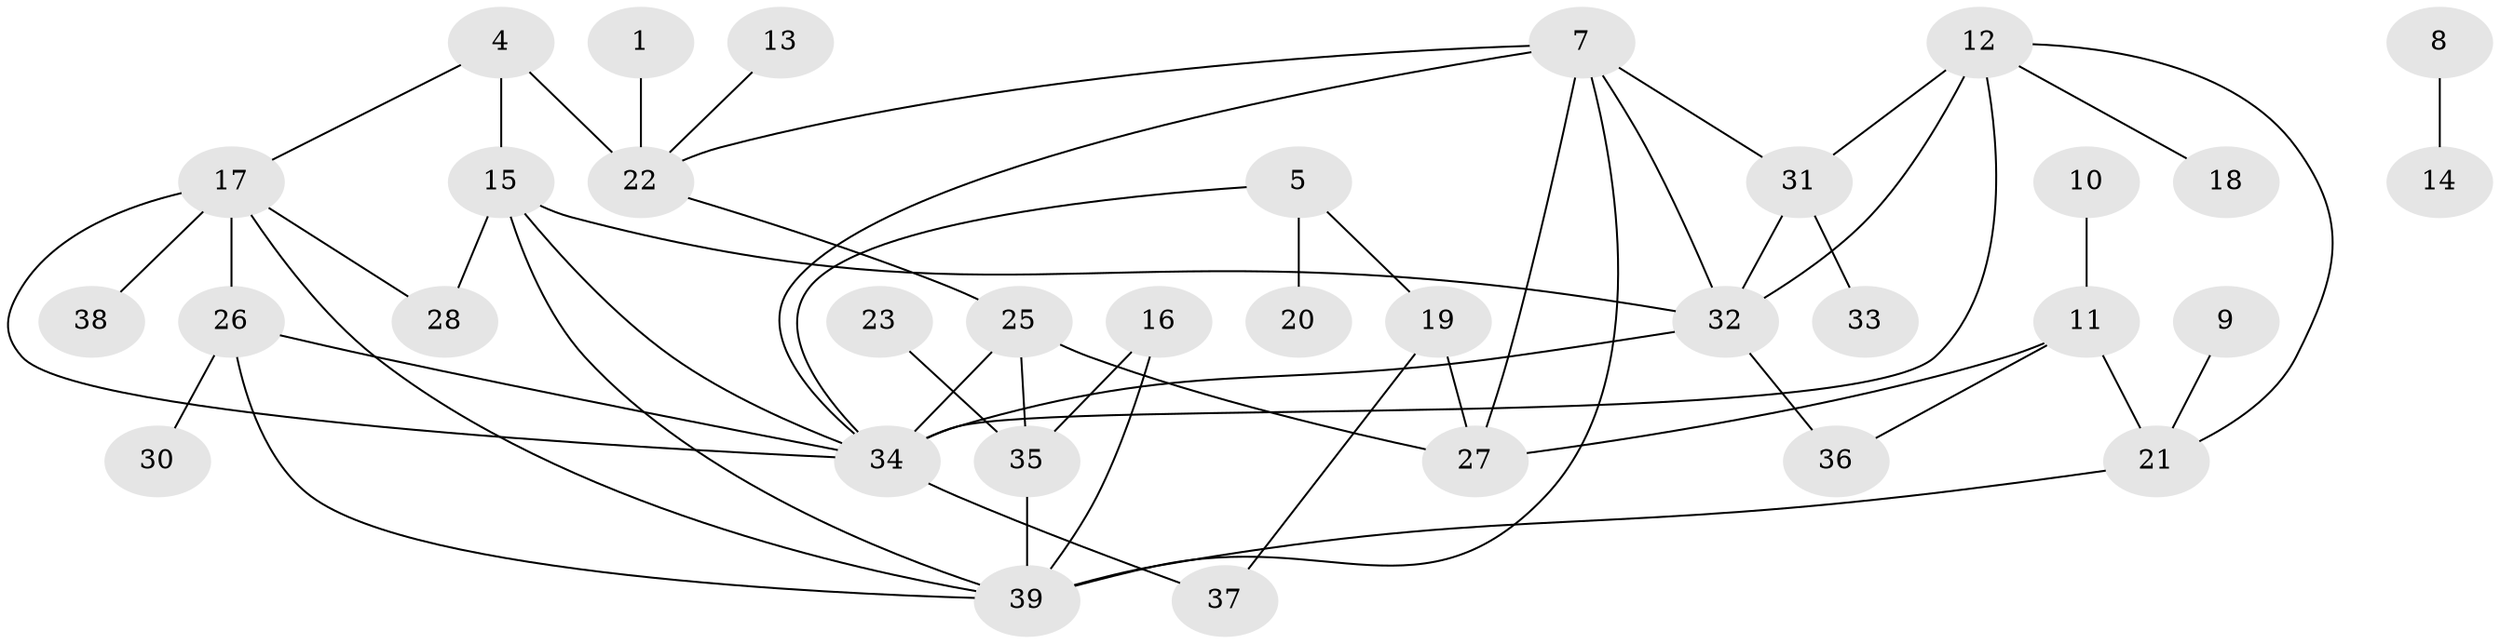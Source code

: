 // original degree distribution, {3: 0.23076923076923078, 4: 0.1282051282051282, 2: 0.28205128205128205, 5: 0.07692307692307693, 1: 0.19230769230769232, 0: 0.0641025641025641, 6: 0.01282051282051282, 7: 0.01282051282051282}
// Generated by graph-tools (version 1.1) at 2025/00/03/09/25 03:00:41]
// undirected, 34 vertices, 53 edges
graph export_dot {
graph [start="1"]
  node [color=gray90,style=filled];
  1;
  4;
  5;
  7;
  8;
  9;
  10;
  11;
  12;
  13;
  14;
  15;
  16;
  17;
  18;
  19;
  20;
  21;
  22;
  23;
  25;
  26;
  27;
  28;
  30;
  31;
  32;
  33;
  34;
  35;
  36;
  37;
  38;
  39;
  1 -- 22 [weight=1.0];
  4 -- 15 [weight=1.0];
  4 -- 17 [weight=1.0];
  4 -- 22 [weight=1.0];
  5 -- 19 [weight=1.0];
  5 -- 20 [weight=1.0];
  5 -- 34 [weight=1.0];
  7 -- 22 [weight=1.0];
  7 -- 27 [weight=1.0];
  7 -- 31 [weight=1.0];
  7 -- 32 [weight=1.0];
  7 -- 34 [weight=1.0];
  7 -- 39 [weight=1.0];
  8 -- 14 [weight=1.0];
  9 -- 21 [weight=1.0];
  10 -- 11 [weight=1.0];
  11 -- 21 [weight=1.0];
  11 -- 27 [weight=1.0];
  11 -- 36 [weight=1.0];
  12 -- 18 [weight=1.0];
  12 -- 21 [weight=1.0];
  12 -- 31 [weight=1.0];
  12 -- 32 [weight=1.0];
  12 -- 34 [weight=1.0];
  13 -- 22 [weight=1.0];
  15 -- 28 [weight=1.0];
  15 -- 32 [weight=1.0];
  15 -- 34 [weight=1.0];
  15 -- 39 [weight=1.0];
  16 -- 35 [weight=1.0];
  16 -- 39 [weight=1.0];
  17 -- 26 [weight=2.0];
  17 -- 28 [weight=1.0];
  17 -- 34 [weight=1.0];
  17 -- 38 [weight=1.0];
  17 -- 39 [weight=1.0];
  19 -- 27 [weight=1.0];
  19 -- 37 [weight=1.0];
  21 -- 39 [weight=1.0];
  22 -- 25 [weight=1.0];
  23 -- 35 [weight=1.0];
  25 -- 27 [weight=1.0];
  25 -- 34 [weight=2.0];
  25 -- 35 [weight=1.0];
  26 -- 30 [weight=1.0];
  26 -- 34 [weight=1.0];
  26 -- 39 [weight=1.0];
  31 -- 32 [weight=1.0];
  31 -- 33 [weight=1.0];
  32 -- 34 [weight=2.0];
  32 -- 36 [weight=1.0];
  34 -- 37 [weight=1.0];
  35 -- 39 [weight=1.0];
}
